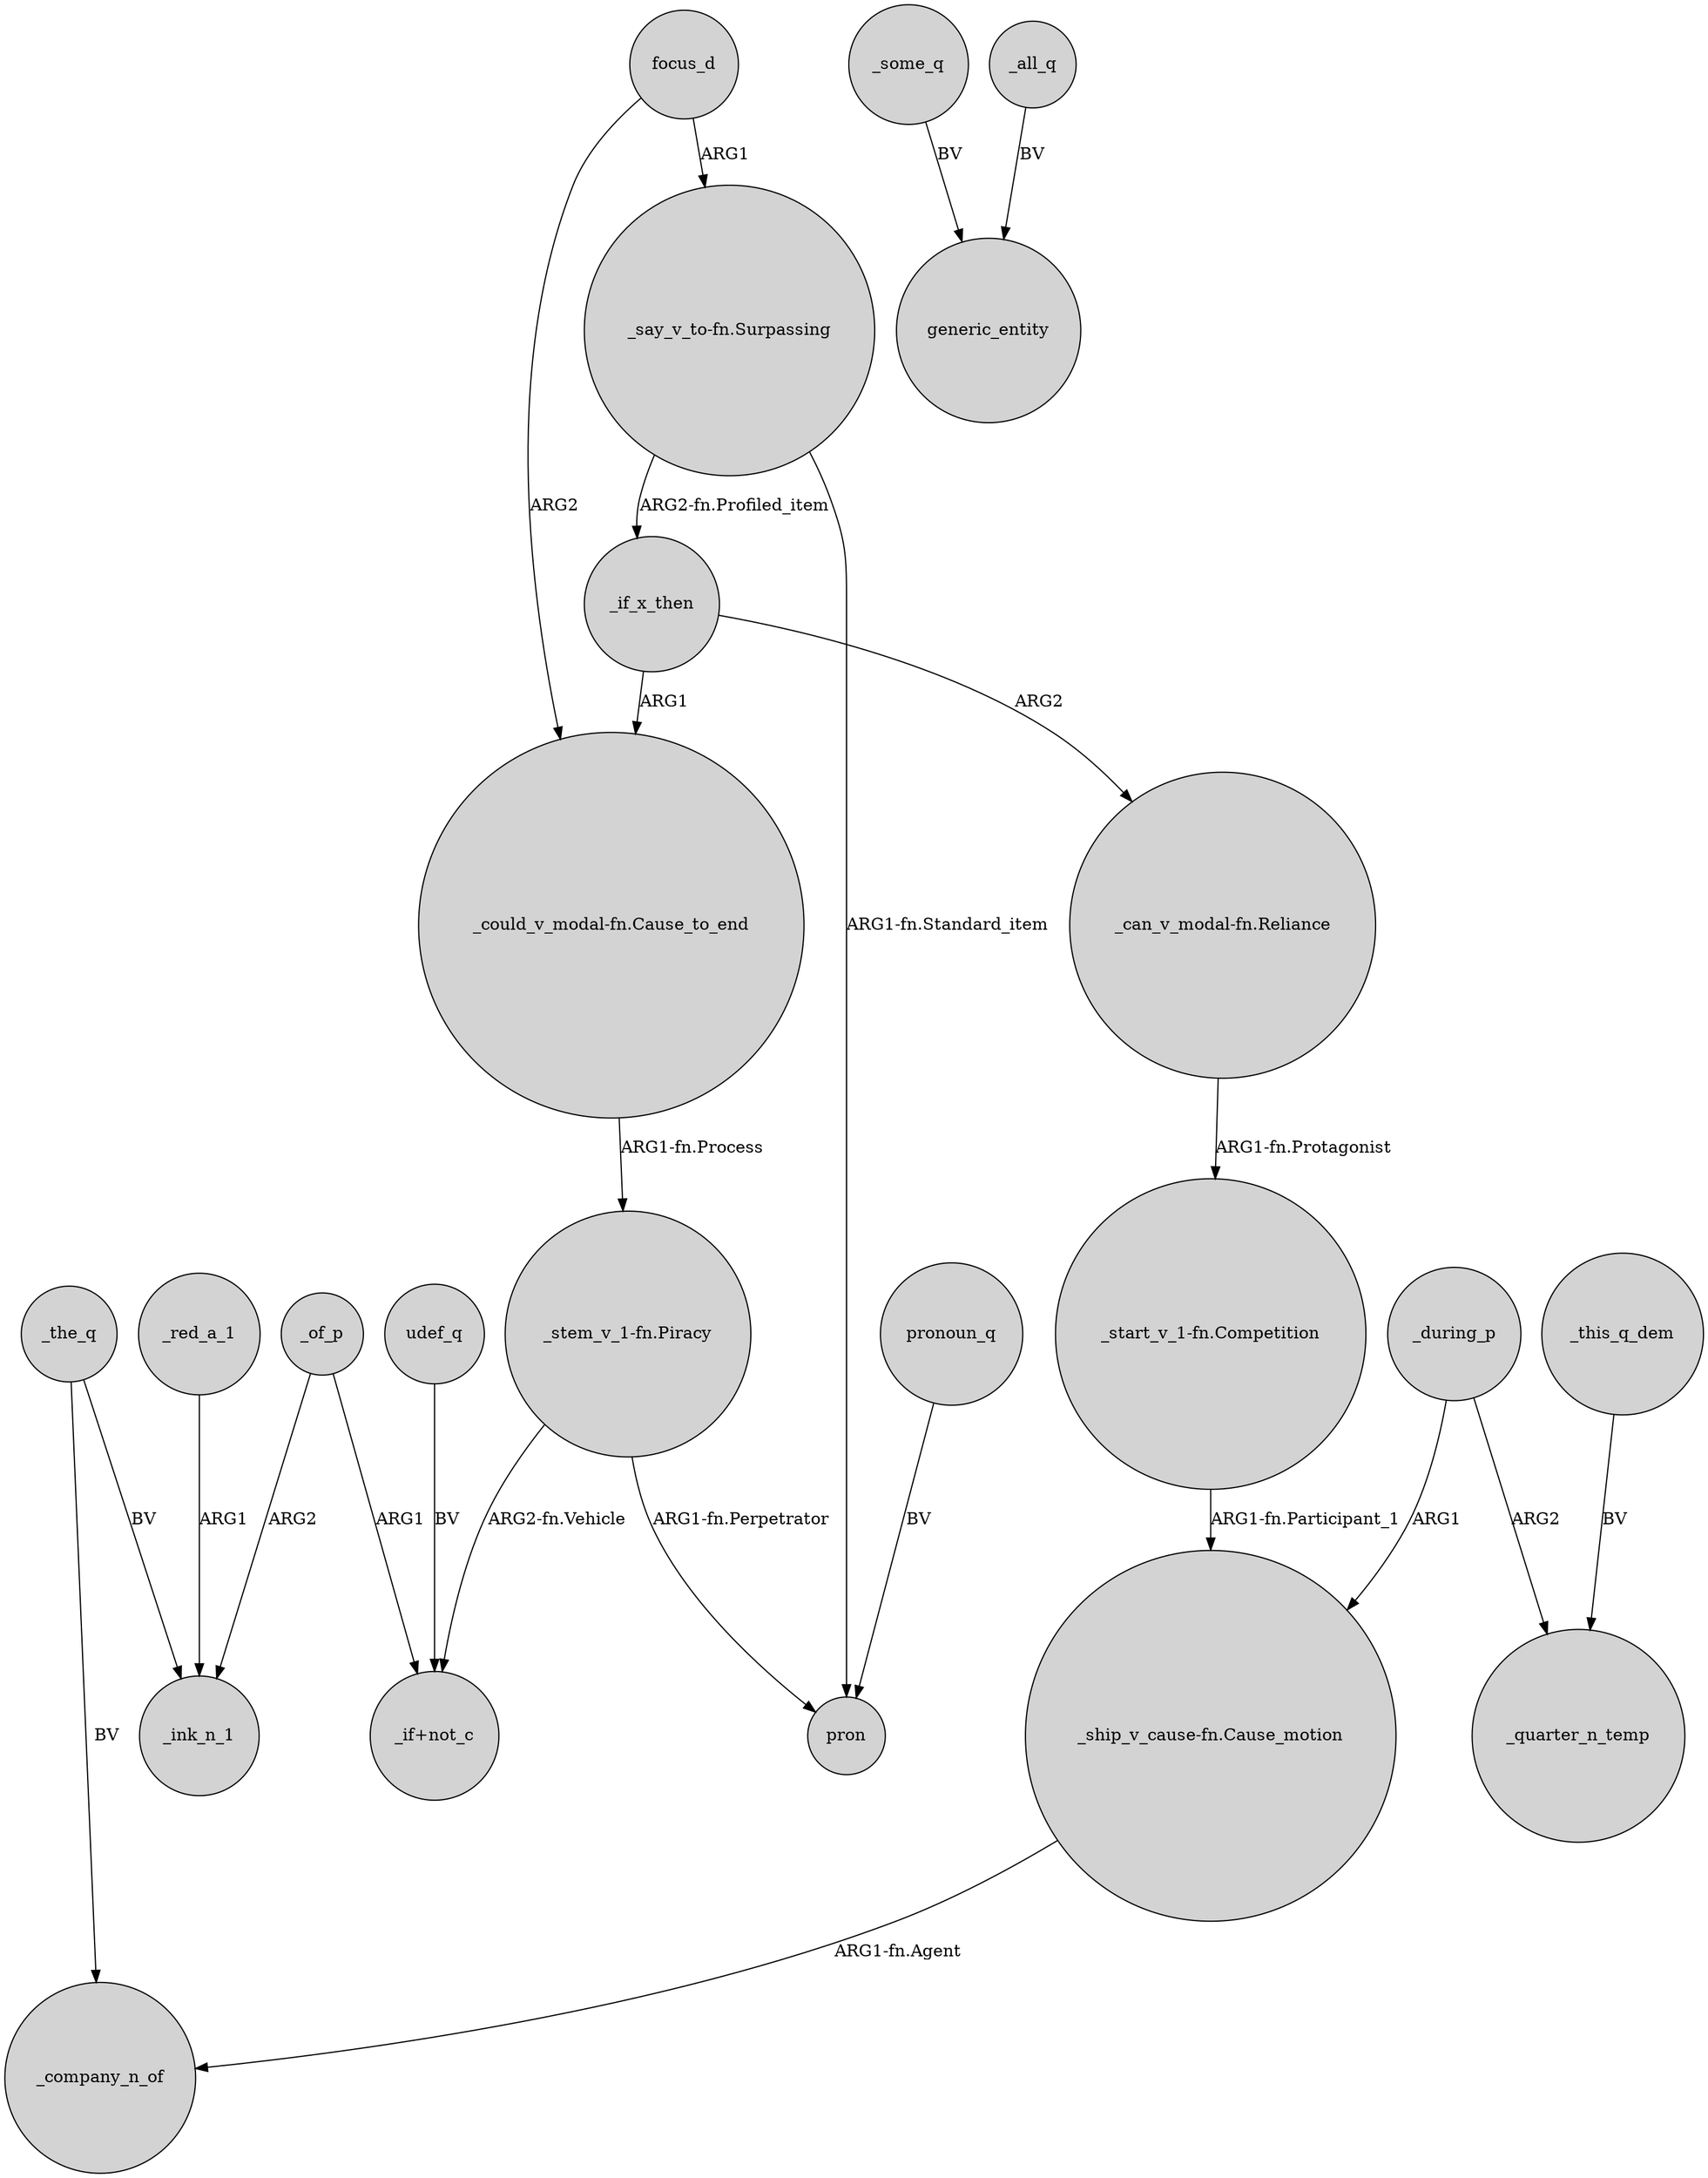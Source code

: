digraph {
	node [shape=circle style=filled]
	_red_a_1 -> _ink_n_1 [label=ARG1]
	_of_p -> "_if+not_c" [label=ARG1]
	"_stem_v_1-fn.Piracy" -> "_if+not_c" [label="ARG2-fn.Vehicle"]
	_some_q -> generic_entity [label=BV]
	"_stem_v_1-fn.Piracy" -> pron [label="ARG1-fn.Perpetrator"]
	_all_q -> generic_entity [label=BV]
	"_can_v_modal-fn.Reliance" -> "_start_v_1-fn.Competition" [label="ARG1-fn.Protagonist"]
	_if_x_then -> "_could_v_modal-fn.Cause_to_end" [label=ARG1]
	udef_q -> "_if+not_c" [label=BV]
	pronoun_q -> pron [label=BV]
	"_start_v_1-fn.Competition" -> "_ship_v_cause-fn.Cause_motion" [label="ARG1-fn.Participant_1"]
	_if_x_then -> "_can_v_modal-fn.Reliance" [label=ARG2]
	_of_p -> _ink_n_1 [label=ARG2]
	_this_q_dem -> _quarter_n_temp [label=BV]
	"_say_v_to-fn.Surpassing" -> _if_x_then [label="ARG2-fn.Profiled_item"]
	"_could_v_modal-fn.Cause_to_end" -> "_stem_v_1-fn.Piracy" [label="ARG1-fn.Process"]
	_during_p -> "_ship_v_cause-fn.Cause_motion" [label=ARG1]
	focus_d -> "_say_v_to-fn.Surpassing" [label=ARG1]
	_the_q -> _ink_n_1 [label=BV]
	"_ship_v_cause-fn.Cause_motion" -> _company_n_of [label="ARG1-fn.Agent"]
	_the_q -> _company_n_of [label=BV]
	focus_d -> "_could_v_modal-fn.Cause_to_end" [label=ARG2]
	"_say_v_to-fn.Surpassing" -> pron [label="ARG1-fn.Standard_item"]
	_during_p -> _quarter_n_temp [label=ARG2]
}
